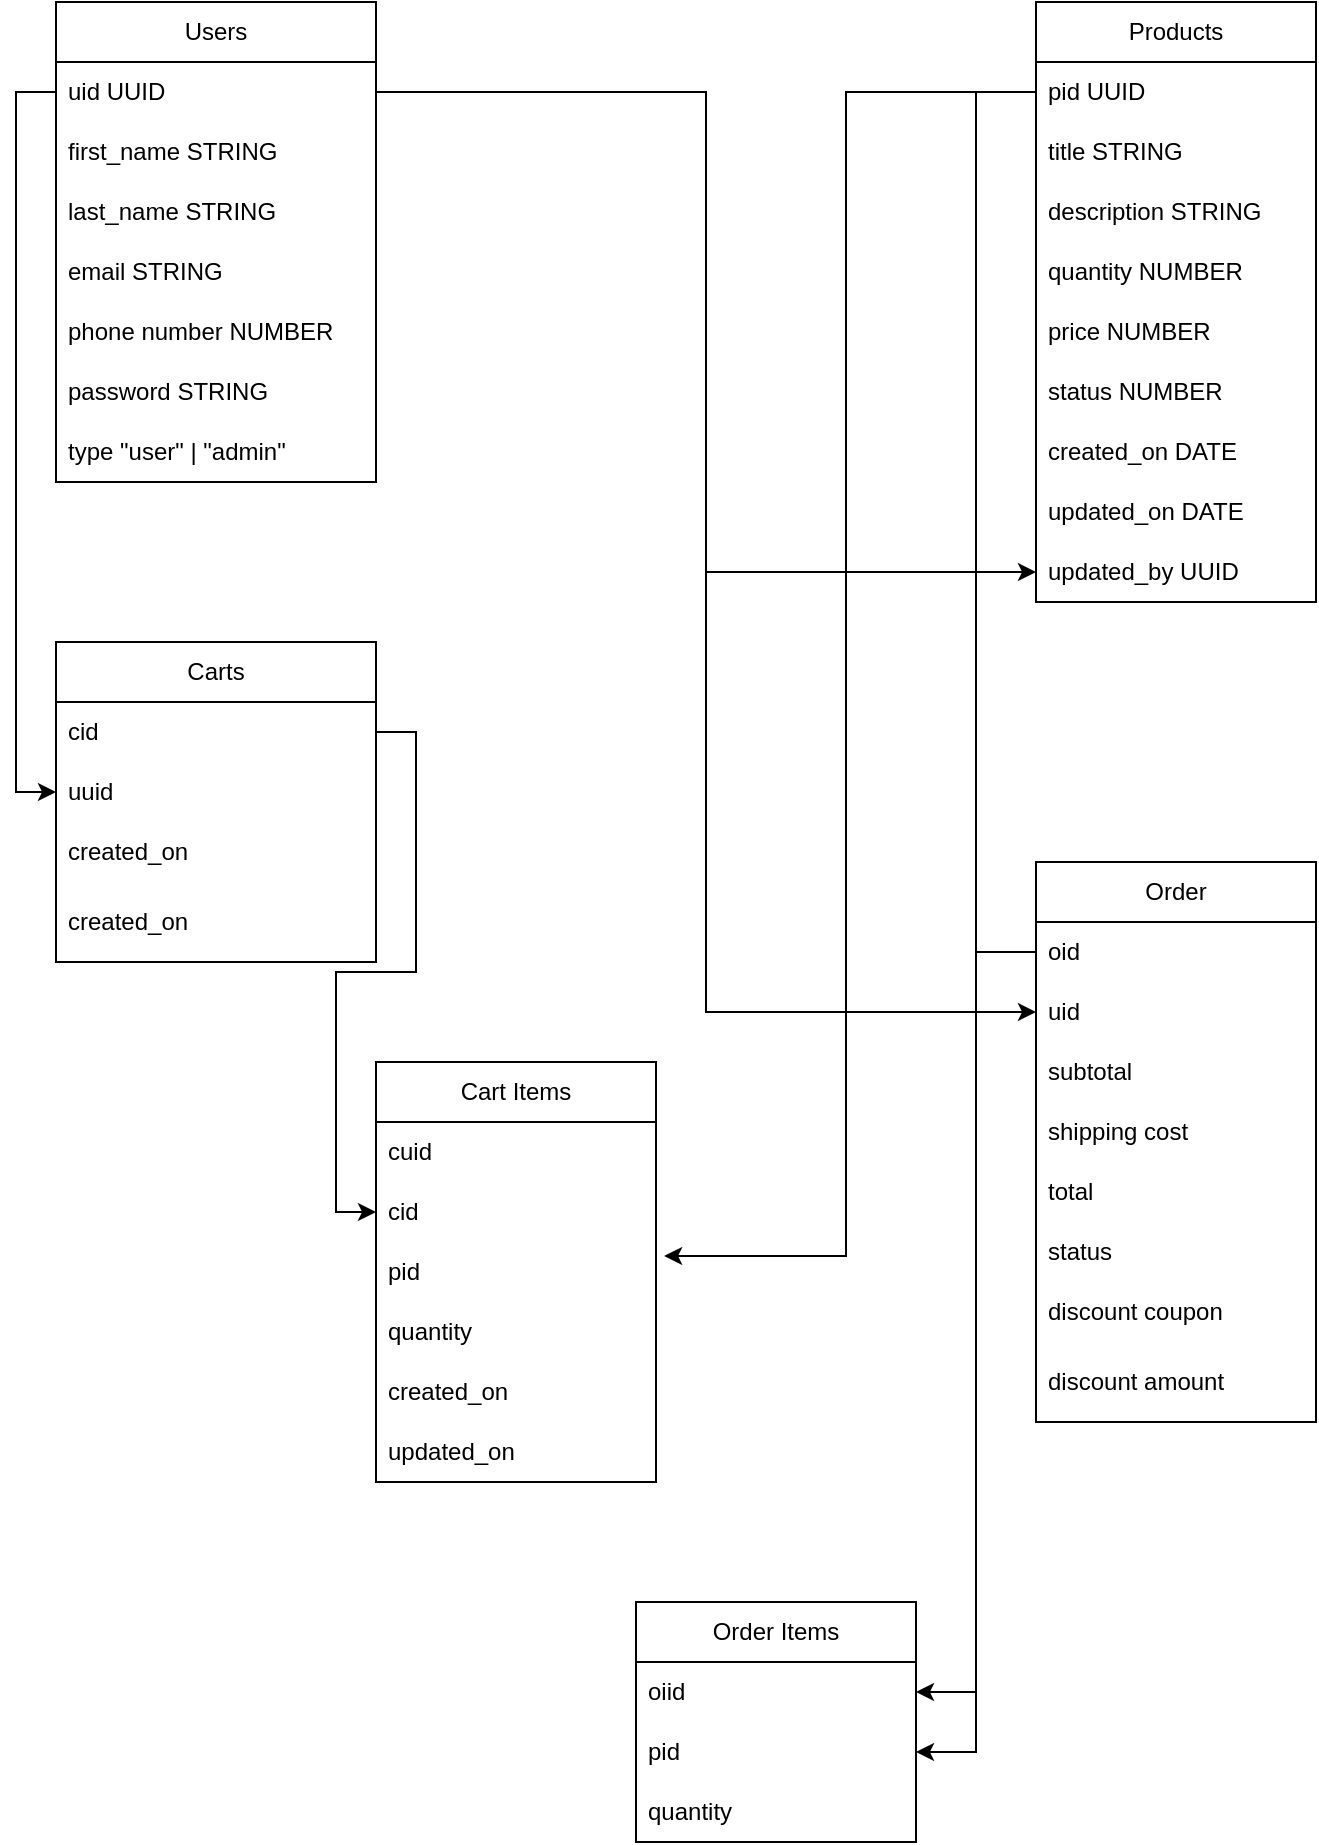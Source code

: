 <mxfile version="22.0.2" type="device">
  <diagram id="R2lEEEUBdFMjLlhIrx00" name="Page-1">
    <mxGraphModel dx="538" dy="558" grid="1" gridSize="10" guides="1" tooltips="1" connect="1" arrows="1" fold="1" page="1" pageScale="1" pageWidth="850" pageHeight="1100" math="0" shadow="0" extFonts="Permanent Marker^https://fonts.googleapis.com/css?family=Permanent+Marker">
      <root>
        <mxCell id="0" />
        <mxCell id="1" parent="0" />
        <mxCell id="es4AALPcp7t_mkQ3WfCn-1" value="Users" style="swimlane;fontStyle=0;childLayout=stackLayout;horizontal=1;startSize=30;horizontalStack=0;resizeParent=1;resizeParentMax=0;resizeLast=0;collapsible=1;marginBottom=0;whiteSpace=wrap;html=1;" parent="1" vertex="1">
          <mxGeometry x="40" y="40" width="160" height="240" as="geometry">
            <mxRectangle x="40" y="40" width="70" height="30" as="alternateBounds" />
          </mxGeometry>
        </mxCell>
        <mxCell id="es4AALPcp7t_mkQ3WfCn-2" value="uid UUID" style="text;strokeColor=none;fillColor=none;align=left;verticalAlign=middle;spacingLeft=4;spacingRight=4;overflow=hidden;points=[[0,0.5],[1,0.5]];portConstraint=eastwest;rotatable=0;whiteSpace=wrap;html=1;" parent="es4AALPcp7t_mkQ3WfCn-1" vertex="1">
          <mxGeometry y="30" width="160" height="30" as="geometry" />
        </mxCell>
        <mxCell id="es4AALPcp7t_mkQ3WfCn-3" value="first_name STRING" style="text;strokeColor=none;fillColor=none;align=left;verticalAlign=middle;spacingLeft=4;spacingRight=4;overflow=hidden;points=[[0,0.5],[1,0.5]];portConstraint=eastwest;rotatable=0;whiteSpace=wrap;html=1;" parent="es4AALPcp7t_mkQ3WfCn-1" vertex="1">
          <mxGeometry y="60" width="160" height="30" as="geometry" />
        </mxCell>
        <mxCell id="es4AALPcp7t_mkQ3WfCn-5" value="last_name STRING" style="text;strokeColor=none;fillColor=none;align=left;verticalAlign=middle;spacingLeft=4;spacingRight=4;overflow=hidden;points=[[0,0.5],[1,0.5]];portConstraint=eastwest;rotatable=0;whiteSpace=wrap;html=1;" parent="es4AALPcp7t_mkQ3WfCn-1" vertex="1">
          <mxGeometry y="90" width="160" height="30" as="geometry" />
        </mxCell>
        <mxCell id="es4AALPcp7t_mkQ3WfCn-9" value="email STRING" style="text;strokeColor=none;fillColor=none;align=left;verticalAlign=middle;spacingLeft=4;spacingRight=4;overflow=hidden;points=[[0,0.5],[1,0.5]];portConstraint=eastwest;rotatable=0;whiteSpace=wrap;html=1;" parent="es4AALPcp7t_mkQ3WfCn-1" vertex="1">
          <mxGeometry y="120" width="160" height="30" as="geometry" />
        </mxCell>
        <mxCell id="es4AALPcp7t_mkQ3WfCn-8" value="phone number NUMBER" style="text;strokeColor=none;fillColor=none;align=left;verticalAlign=middle;spacingLeft=4;spacingRight=4;overflow=hidden;points=[[0,0.5],[1,0.5]];portConstraint=eastwest;rotatable=0;whiteSpace=wrap;html=1;" parent="es4AALPcp7t_mkQ3WfCn-1" vertex="1">
          <mxGeometry y="150" width="160" height="30" as="geometry" />
        </mxCell>
        <mxCell id="es4AALPcp7t_mkQ3WfCn-10" value="password STRING" style="text;strokeColor=none;fillColor=none;align=left;verticalAlign=middle;spacingLeft=4;spacingRight=4;overflow=hidden;points=[[0,0.5],[1,0.5]];portConstraint=eastwest;rotatable=0;whiteSpace=wrap;html=1;" parent="es4AALPcp7t_mkQ3WfCn-1" vertex="1">
          <mxGeometry y="180" width="160" height="30" as="geometry" />
        </mxCell>
        <mxCell id="es4AALPcp7t_mkQ3WfCn-4" value="type &quot;user&quot; | &quot;admin&quot;" style="text;strokeColor=none;fillColor=none;align=left;verticalAlign=middle;spacingLeft=4;spacingRight=4;overflow=hidden;points=[[0,0.5],[1,0.5]];portConstraint=eastwest;rotatable=0;whiteSpace=wrap;html=1;" parent="es4AALPcp7t_mkQ3WfCn-1" vertex="1">
          <mxGeometry y="210" width="160" height="30" as="geometry" />
        </mxCell>
        <mxCell id="es4AALPcp7t_mkQ3WfCn-11" value="Products" style="swimlane;fontStyle=0;childLayout=stackLayout;horizontal=1;startSize=30;horizontalStack=0;resizeParent=1;resizeParentMax=0;resizeLast=0;collapsible=1;marginBottom=0;whiteSpace=wrap;html=1;" parent="1" vertex="1">
          <mxGeometry x="530" y="40" width="140" height="300" as="geometry">
            <mxRectangle x="260" y="40" width="80" height="30" as="alternateBounds" />
          </mxGeometry>
        </mxCell>
        <mxCell id="es4AALPcp7t_mkQ3WfCn-12" value="pid UUID" style="text;strokeColor=none;fillColor=none;align=left;verticalAlign=middle;spacingLeft=4;spacingRight=4;overflow=hidden;points=[[0,0.5],[1,0.5]];portConstraint=eastwest;rotatable=0;whiteSpace=wrap;html=1;" parent="es4AALPcp7t_mkQ3WfCn-11" vertex="1">
          <mxGeometry y="30" width="140" height="30" as="geometry" />
        </mxCell>
        <mxCell id="es4AALPcp7t_mkQ3WfCn-13" value="title STRING" style="text;strokeColor=none;fillColor=none;align=left;verticalAlign=middle;spacingLeft=4;spacingRight=4;overflow=hidden;points=[[0,0.5],[1,0.5]];portConstraint=eastwest;rotatable=0;whiteSpace=wrap;html=1;" parent="es4AALPcp7t_mkQ3WfCn-11" vertex="1">
          <mxGeometry y="60" width="140" height="30" as="geometry" />
        </mxCell>
        <mxCell id="es4AALPcp7t_mkQ3WfCn-15" value="description STRING" style="text;strokeColor=none;fillColor=none;align=left;verticalAlign=middle;spacingLeft=4;spacingRight=4;overflow=hidden;points=[[0,0.5],[1,0.5]];portConstraint=eastwest;rotatable=0;whiteSpace=wrap;html=1;" parent="es4AALPcp7t_mkQ3WfCn-11" vertex="1">
          <mxGeometry y="90" width="140" height="30" as="geometry" />
        </mxCell>
        <mxCell id="es4AALPcp7t_mkQ3WfCn-16" value="quantity NUMBER" style="text;strokeColor=none;fillColor=none;align=left;verticalAlign=middle;spacingLeft=4;spacingRight=4;overflow=hidden;points=[[0,0.5],[1,0.5]];portConstraint=eastwest;rotatable=0;whiteSpace=wrap;html=1;" parent="es4AALPcp7t_mkQ3WfCn-11" vertex="1">
          <mxGeometry y="120" width="140" height="30" as="geometry" />
        </mxCell>
        <mxCell id="es4AALPcp7t_mkQ3WfCn-17" value="price NUMBER" style="text;strokeColor=none;fillColor=none;align=left;verticalAlign=middle;spacingLeft=4;spacingRight=4;overflow=hidden;points=[[0,0.5],[1,0.5]];portConstraint=eastwest;rotatable=0;whiteSpace=wrap;html=1;" parent="es4AALPcp7t_mkQ3WfCn-11" vertex="1">
          <mxGeometry y="150" width="140" height="30" as="geometry" />
        </mxCell>
        <mxCell id="es4AALPcp7t_mkQ3WfCn-18" value="status NUMBER" style="text;strokeColor=none;fillColor=none;align=left;verticalAlign=middle;spacingLeft=4;spacingRight=4;overflow=hidden;points=[[0,0.5],[1,0.5]];portConstraint=eastwest;rotatable=0;whiteSpace=wrap;html=1;" parent="es4AALPcp7t_mkQ3WfCn-11" vertex="1">
          <mxGeometry y="180" width="140" height="30" as="geometry" />
        </mxCell>
        <mxCell id="es4AALPcp7t_mkQ3WfCn-19" value="created_on DATE" style="text;strokeColor=none;fillColor=none;align=left;verticalAlign=middle;spacingLeft=4;spacingRight=4;overflow=hidden;points=[[0,0.5],[1,0.5]];portConstraint=eastwest;rotatable=0;whiteSpace=wrap;html=1;" parent="es4AALPcp7t_mkQ3WfCn-11" vertex="1">
          <mxGeometry y="210" width="140" height="30" as="geometry" />
        </mxCell>
        <mxCell id="es4AALPcp7t_mkQ3WfCn-20" value="updated_on DATE" style="text;strokeColor=none;fillColor=none;align=left;verticalAlign=middle;spacingLeft=4;spacingRight=4;overflow=hidden;points=[[0,0.5],[1,0.5]];portConstraint=eastwest;rotatable=0;whiteSpace=wrap;html=1;" parent="es4AALPcp7t_mkQ3WfCn-11" vertex="1">
          <mxGeometry y="240" width="140" height="30" as="geometry" />
        </mxCell>
        <mxCell id="es4AALPcp7t_mkQ3WfCn-14" value="updated_by UUID" style="text;strokeColor=none;fillColor=none;align=left;verticalAlign=middle;spacingLeft=4;spacingRight=4;overflow=hidden;points=[[0,0.5],[1,0.5]];portConstraint=eastwest;rotatable=0;whiteSpace=wrap;html=1;" parent="es4AALPcp7t_mkQ3WfCn-11" vertex="1">
          <mxGeometry y="270" width="140" height="30" as="geometry" />
        </mxCell>
        <mxCell id="es4AALPcp7t_mkQ3WfCn-22" value="Carts" style="swimlane;fontStyle=0;childLayout=stackLayout;horizontal=1;startSize=30;horizontalStack=0;resizeParent=1;resizeParentMax=0;resizeLast=0;collapsible=1;marginBottom=0;whiteSpace=wrap;html=1;" parent="1" vertex="1">
          <mxGeometry x="40" y="360" width="160" height="160" as="geometry" />
        </mxCell>
        <mxCell id="es4AALPcp7t_mkQ3WfCn-23" value="cid" style="text;strokeColor=none;fillColor=none;align=left;verticalAlign=middle;spacingLeft=4;spacingRight=4;overflow=hidden;points=[[0,0.5],[1,0.5]];portConstraint=eastwest;rotatable=0;whiteSpace=wrap;html=1;" parent="es4AALPcp7t_mkQ3WfCn-22" vertex="1">
          <mxGeometry y="30" width="160" height="30" as="geometry" />
        </mxCell>
        <mxCell id="es4AALPcp7t_mkQ3WfCn-24" value="uuid" style="text;strokeColor=none;fillColor=none;align=left;verticalAlign=middle;spacingLeft=4;spacingRight=4;overflow=hidden;points=[[0,0.5],[1,0.5]];portConstraint=eastwest;rotatable=0;whiteSpace=wrap;html=1;" parent="es4AALPcp7t_mkQ3WfCn-22" vertex="1">
          <mxGeometry y="60" width="160" height="30" as="geometry" />
        </mxCell>
        <mxCell id="es4AALPcp7t_mkQ3WfCn-27" value="created_on" style="text;strokeColor=none;fillColor=none;align=left;verticalAlign=middle;spacingLeft=4;spacingRight=4;overflow=hidden;points=[[0,0.5],[1,0.5]];portConstraint=eastwest;rotatable=0;whiteSpace=wrap;html=1;" parent="es4AALPcp7t_mkQ3WfCn-22" vertex="1">
          <mxGeometry y="90" width="160" height="30" as="geometry" />
        </mxCell>
        <mxCell id="es4AALPcp7t_mkQ3WfCn-25" value="created_on" style="text;strokeColor=none;fillColor=none;align=left;verticalAlign=middle;spacingLeft=4;spacingRight=4;overflow=hidden;points=[[0,0.5],[1,0.5]];portConstraint=eastwest;rotatable=0;whiteSpace=wrap;html=1;" parent="es4AALPcp7t_mkQ3WfCn-22" vertex="1">
          <mxGeometry y="120" width="160" height="40" as="geometry" />
        </mxCell>
        <mxCell id="es4AALPcp7t_mkQ3WfCn-28" style="edgeStyle=orthogonalEdgeStyle;rounded=0;orthogonalLoop=1;jettySize=auto;html=1;entryX=0;entryY=0.5;entryDx=0;entryDy=0;" parent="1" source="es4AALPcp7t_mkQ3WfCn-2" target="es4AALPcp7t_mkQ3WfCn-24" edge="1">
          <mxGeometry relative="1" as="geometry" />
        </mxCell>
        <mxCell id="es4AALPcp7t_mkQ3WfCn-29" value="Cart Items" style="swimlane;fontStyle=0;childLayout=stackLayout;horizontal=1;startSize=30;horizontalStack=0;resizeParent=1;resizeParentMax=0;resizeLast=0;collapsible=1;marginBottom=0;whiteSpace=wrap;html=1;" parent="1" vertex="1">
          <mxGeometry x="200" y="570" width="140" height="210" as="geometry" />
        </mxCell>
        <mxCell id="es4AALPcp7t_mkQ3WfCn-30" value="cuid" style="text;strokeColor=none;fillColor=none;align=left;verticalAlign=middle;spacingLeft=4;spacingRight=4;overflow=hidden;points=[[0,0.5],[1,0.5]];portConstraint=eastwest;rotatable=0;whiteSpace=wrap;html=1;" parent="es4AALPcp7t_mkQ3WfCn-29" vertex="1">
          <mxGeometry y="30" width="140" height="30" as="geometry" />
        </mxCell>
        <mxCell id="es4AALPcp7t_mkQ3WfCn-31" value="cid" style="text;strokeColor=none;fillColor=none;align=left;verticalAlign=middle;spacingLeft=4;spacingRight=4;overflow=hidden;points=[[0,0.5],[1,0.5]];portConstraint=eastwest;rotatable=0;whiteSpace=wrap;html=1;" parent="es4AALPcp7t_mkQ3WfCn-29" vertex="1">
          <mxGeometry y="60" width="140" height="30" as="geometry" />
        </mxCell>
        <mxCell id="es4AALPcp7t_mkQ3WfCn-34" value="pid" style="text;strokeColor=none;fillColor=none;align=left;verticalAlign=middle;spacingLeft=4;spacingRight=4;overflow=hidden;points=[[0,0.5],[1,0.5]];portConstraint=eastwest;rotatable=0;whiteSpace=wrap;html=1;" parent="es4AALPcp7t_mkQ3WfCn-29" vertex="1">
          <mxGeometry y="90" width="140" height="30" as="geometry" />
        </mxCell>
        <mxCell id="es4AALPcp7t_mkQ3WfCn-33" value="quantity" style="text;strokeColor=none;fillColor=none;align=left;verticalAlign=middle;spacingLeft=4;spacingRight=4;overflow=hidden;points=[[0,0.5],[1,0.5]];portConstraint=eastwest;rotatable=0;whiteSpace=wrap;html=1;" parent="es4AALPcp7t_mkQ3WfCn-29" vertex="1">
          <mxGeometry y="120" width="140" height="30" as="geometry" />
        </mxCell>
        <mxCell id="es4AALPcp7t_mkQ3WfCn-35" value="created_on" style="text;strokeColor=none;fillColor=none;align=left;verticalAlign=middle;spacingLeft=4;spacingRight=4;overflow=hidden;points=[[0,0.5],[1,0.5]];portConstraint=eastwest;rotatable=0;whiteSpace=wrap;html=1;" parent="es4AALPcp7t_mkQ3WfCn-29" vertex="1">
          <mxGeometry y="150" width="140" height="30" as="geometry" />
        </mxCell>
        <mxCell id="es4AALPcp7t_mkQ3WfCn-32" value="updated_on" style="text;strokeColor=none;fillColor=none;align=left;verticalAlign=middle;spacingLeft=4;spacingRight=4;overflow=hidden;points=[[0,0.5],[1,0.5]];portConstraint=eastwest;rotatable=0;whiteSpace=wrap;html=1;" parent="es4AALPcp7t_mkQ3WfCn-29" vertex="1">
          <mxGeometry y="180" width="140" height="30" as="geometry" />
        </mxCell>
        <mxCell id="es4AALPcp7t_mkQ3WfCn-36" style="edgeStyle=orthogonalEdgeStyle;rounded=0;orthogonalLoop=1;jettySize=auto;html=1;exitX=1;exitY=0.5;exitDx=0;exitDy=0;entryX=0;entryY=0.5;entryDx=0;entryDy=0;" parent="1" source="es4AALPcp7t_mkQ3WfCn-23" target="es4AALPcp7t_mkQ3WfCn-31" edge="1">
          <mxGeometry relative="1" as="geometry" />
        </mxCell>
        <mxCell id="es4AALPcp7t_mkQ3WfCn-37" style="edgeStyle=orthogonalEdgeStyle;rounded=0;orthogonalLoop=1;jettySize=auto;html=1;entryX=1.029;entryY=0.233;entryDx=0;entryDy=0;entryPerimeter=0;" parent="1" source="es4AALPcp7t_mkQ3WfCn-12" target="es4AALPcp7t_mkQ3WfCn-34" edge="1">
          <mxGeometry relative="1" as="geometry" />
        </mxCell>
        <mxCell id="es4AALPcp7t_mkQ3WfCn-38" style="edgeStyle=orthogonalEdgeStyle;rounded=0;orthogonalLoop=1;jettySize=auto;html=1;entryX=0;entryY=0.5;entryDx=0;entryDy=0;" parent="1" source="es4AALPcp7t_mkQ3WfCn-2" target="es4AALPcp7t_mkQ3WfCn-14" edge="1">
          <mxGeometry relative="1" as="geometry" />
        </mxCell>
        <mxCell id="es4AALPcp7t_mkQ3WfCn-39" value="Order" style="swimlane;fontStyle=0;childLayout=stackLayout;horizontal=1;startSize=30;horizontalStack=0;resizeParent=1;resizeParentMax=0;resizeLast=0;collapsible=1;marginBottom=0;whiteSpace=wrap;html=1;" parent="1" vertex="1">
          <mxGeometry x="530" y="470" width="140" height="280" as="geometry" />
        </mxCell>
        <mxCell id="es4AALPcp7t_mkQ3WfCn-40" value="oid" style="text;strokeColor=none;fillColor=none;align=left;verticalAlign=middle;spacingLeft=4;spacingRight=4;overflow=hidden;points=[[0,0.5],[1,0.5]];portConstraint=eastwest;rotatable=0;whiteSpace=wrap;html=1;" parent="es4AALPcp7t_mkQ3WfCn-39" vertex="1">
          <mxGeometry y="30" width="140" height="30" as="geometry" />
        </mxCell>
        <mxCell id="es4AALPcp7t_mkQ3WfCn-41" value="uid" style="text;strokeColor=none;fillColor=none;align=left;verticalAlign=middle;spacingLeft=4;spacingRight=4;overflow=hidden;points=[[0,0.5],[1,0.5]];portConstraint=eastwest;rotatable=0;whiteSpace=wrap;html=1;" parent="es4AALPcp7t_mkQ3WfCn-39" vertex="1">
          <mxGeometry y="60" width="140" height="30" as="geometry" />
        </mxCell>
        <mxCell id="es4AALPcp7t_mkQ3WfCn-47" value="subtotal" style="text;strokeColor=none;fillColor=none;align=left;verticalAlign=middle;spacingLeft=4;spacingRight=4;overflow=hidden;points=[[0,0.5],[1,0.5]];portConstraint=eastwest;rotatable=0;whiteSpace=wrap;html=1;" parent="es4AALPcp7t_mkQ3WfCn-39" vertex="1">
          <mxGeometry y="90" width="140" height="30" as="geometry" />
        </mxCell>
        <mxCell id="es4AALPcp7t_mkQ3WfCn-46" value="shipping cost" style="text;strokeColor=none;fillColor=none;align=left;verticalAlign=middle;spacingLeft=4;spacingRight=4;overflow=hidden;points=[[0,0.5],[1,0.5]];portConstraint=eastwest;rotatable=0;whiteSpace=wrap;html=1;" parent="es4AALPcp7t_mkQ3WfCn-39" vertex="1">
          <mxGeometry y="120" width="140" height="30" as="geometry" />
        </mxCell>
        <mxCell id="es4AALPcp7t_mkQ3WfCn-45" value="total" style="text;strokeColor=none;fillColor=none;align=left;verticalAlign=middle;spacingLeft=4;spacingRight=4;overflow=hidden;points=[[0,0.5],[1,0.5]];portConstraint=eastwest;rotatable=0;whiteSpace=wrap;html=1;" parent="es4AALPcp7t_mkQ3WfCn-39" vertex="1">
          <mxGeometry y="150" width="140" height="30" as="geometry" />
        </mxCell>
        <mxCell id="es4AALPcp7t_mkQ3WfCn-44" value="status" style="text;strokeColor=none;fillColor=none;align=left;verticalAlign=middle;spacingLeft=4;spacingRight=4;overflow=hidden;points=[[0,0.5],[1,0.5]];portConstraint=eastwest;rotatable=0;whiteSpace=wrap;html=1;" parent="es4AALPcp7t_mkQ3WfCn-39" vertex="1">
          <mxGeometry y="180" width="140" height="30" as="geometry" />
        </mxCell>
        <mxCell id="es4AALPcp7t_mkQ3WfCn-43" value="discount coupon" style="text;strokeColor=none;fillColor=none;align=left;verticalAlign=middle;spacingLeft=4;spacingRight=4;overflow=hidden;points=[[0,0.5],[1,0.5]];portConstraint=eastwest;rotatable=0;whiteSpace=wrap;html=1;" parent="es4AALPcp7t_mkQ3WfCn-39" vertex="1">
          <mxGeometry y="210" width="140" height="30" as="geometry" />
        </mxCell>
        <mxCell id="es4AALPcp7t_mkQ3WfCn-42" value="discount amount" style="text;strokeColor=none;fillColor=none;align=left;verticalAlign=middle;spacingLeft=4;spacingRight=4;overflow=hidden;points=[[0,0.5],[1,0.5]];portConstraint=eastwest;rotatable=0;whiteSpace=wrap;html=1;" parent="es4AALPcp7t_mkQ3WfCn-39" vertex="1">
          <mxGeometry y="240" width="140" height="40" as="geometry" />
        </mxCell>
        <mxCell id="es4AALPcp7t_mkQ3WfCn-48" style="edgeStyle=orthogonalEdgeStyle;rounded=0;orthogonalLoop=1;jettySize=auto;html=1;entryX=0;entryY=0.5;entryDx=0;entryDy=0;" parent="1" source="es4AALPcp7t_mkQ3WfCn-2" target="es4AALPcp7t_mkQ3WfCn-41" edge="1">
          <mxGeometry relative="1" as="geometry" />
        </mxCell>
        <mxCell id="es4AALPcp7t_mkQ3WfCn-49" value="Order Items" style="swimlane;fontStyle=0;childLayout=stackLayout;horizontal=1;startSize=30;horizontalStack=0;resizeParent=1;resizeParentMax=0;resizeLast=0;collapsible=1;marginBottom=0;whiteSpace=wrap;html=1;" parent="1" vertex="1">
          <mxGeometry x="330" y="840" width="140" height="120" as="geometry" />
        </mxCell>
        <mxCell id="es4AALPcp7t_mkQ3WfCn-50" value="oiid" style="text;strokeColor=none;fillColor=none;align=left;verticalAlign=middle;spacingLeft=4;spacingRight=4;overflow=hidden;points=[[0,0.5],[1,0.5]];portConstraint=eastwest;rotatable=0;whiteSpace=wrap;html=1;" parent="es4AALPcp7t_mkQ3WfCn-49" vertex="1">
          <mxGeometry y="30" width="140" height="30" as="geometry" />
        </mxCell>
        <mxCell id="es4AALPcp7t_mkQ3WfCn-51" value="pid" style="text;strokeColor=none;fillColor=none;align=left;verticalAlign=middle;spacingLeft=4;spacingRight=4;overflow=hidden;points=[[0,0.5],[1,0.5]];portConstraint=eastwest;rotatable=0;whiteSpace=wrap;html=1;" parent="es4AALPcp7t_mkQ3WfCn-49" vertex="1">
          <mxGeometry y="60" width="140" height="30" as="geometry" />
        </mxCell>
        <mxCell id="es4AALPcp7t_mkQ3WfCn-52" value="quantity" style="text;strokeColor=none;fillColor=none;align=left;verticalAlign=middle;spacingLeft=4;spacingRight=4;overflow=hidden;points=[[0,0.5],[1,0.5]];portConstraint=eastwest;rotatable=0;whiteSpace=wrap;html=1;" parent="es4AALPcp7t_mkQ3WfCn-49" vertex="1">
          <mxGeometry y="90" width="140" height="30" as="geometry" />
        </mxCell>
        <mxCell id="es4AALPcp7t_mkQ3WfCn-53" style="edgeStyle=orthogonalEdgeStyle;rounded=0;orthogonalLoop=1;jettySize=auto;html=1;entryX=1;entryY=0.5;entryDx=0;entryDy=0;" parent="1" source="es4AALPcp7t_mkQ3WfCn-40" target="es4AALPcp7t_mkQ3WfCn-50" edge="1">
          <mxGeometry relative="1" as="geometry" />
        </mxCell>
        <mxCell id="es4AALPcp7t_mkQ3WfCn-57" style="edgeStyle=orthogonalEdgeStyle;rounded=0;orthogonalLoop=1;jettySize=auto;html=1;entryX=1;entryY=0.5;entryDx=0;entryDy=0;" parent="1" source="es4AALPcp7t_mkQ3WfCn-12" target="es4AALPcp7t_mkQ3WfCn-51" edge="1">
          <mxGeometry relative="1" as="geometry" />
        </mxCell>
      </root>
    </mxGraphModel>
  </diagram>
</mxfile>
